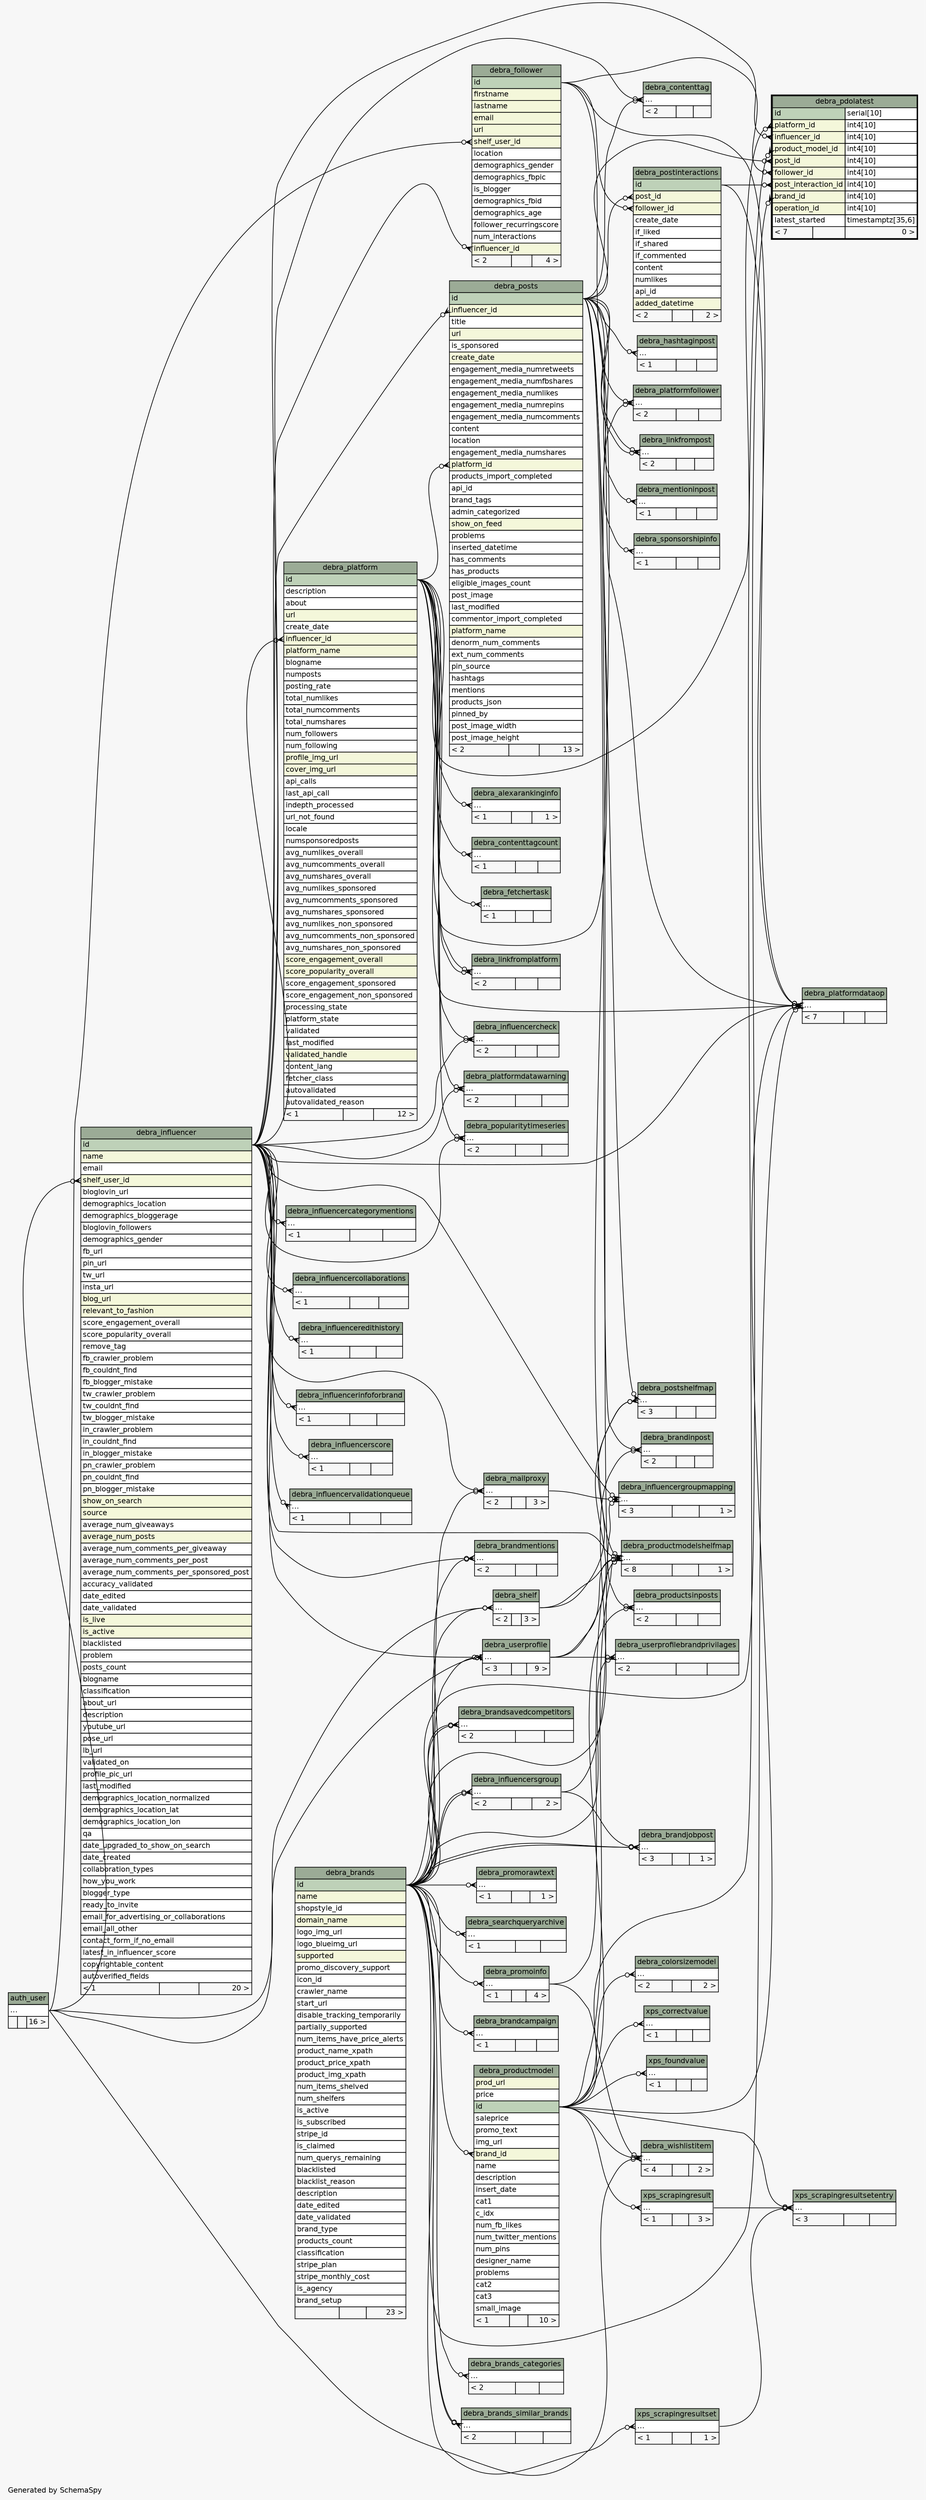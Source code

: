 // dot 2.36.0 on Linux 3.17.0-rc4-a1
// SchemaSpy rev 590
digraph "twoDegreesRelationshipsDiagram" {
  graph [
    rankdir="RL"
    bgcolor="#f7f7f7"
    label="\nGenerated by SchemaSpy"
    labeljust="l"
    nodesep="0.18"
    ranksep="0.46"
    fontname="Helvetica"
    fontsize="11"
  ];
  node [
    fontname="Helvetica"
    fontsize="11"
    shape="plaintext"
  ];
  edge [
    arrowsize="0.8"
  ];
  "debra_alexarankinginfo":"elipses":w -> "debra_platform":"id":e [arrowhead=none dir=back arrowtail=crowodot];
  "debra_brandcampaign":"elipses":w -> "debra_brands":"id":e [arrowhead=none dir=back arrowtail=crowodot];
  "debra_brandinpost":"elipses":w -> "debra_brands":"id":e [arrowhead=none dir=back arrowtail=crowodot];
  "debra_brandinpost":"elipses":w -> "debra_posts":"id":e [arrowhead=none dir=back arrowtail=crowodot];
  "debra_brandjobpost":"elipses":w -> "debra_influencersgroup":"elipses":e [arrowhead=none dir=back arrowtail=crowodot];
  "debra_brandjobpost":"elipses":w -> "debra_brands":"id":e [arrowhead=none dir=back arrowtail=crowodot];
  "debra_brandjobpost":"elipses":w -> "debra_brands":"id":e [arrowhead=none dir=back arrowtail=crowodot];
  "debra_brandmentions":"elipses":w -> "debra_brands":"id":e [arrowhead=none dir=back arrowtail=crowodot];
  "debra_brandmentions":"elipses":w -> "debra_influencer":"id":e [arrowhead=none dir=back arrowtail=crowodot];
  "debra_brands_categories":"elipses":w -> "debra_brands":"id":e [arrowhead=none dir=back arrowtail=crowodot];
  "debra_brands_similar_brands":"elipses":w -> "debra_brands":"id":e [arrowhead=none dir=back arrowtail=crowodot];
  "debra_brands_similar_brands":"elipses":w -> "debra_brands":"id":e [arrowhead=none dir=back arrowtail=crowodot];
  "debra_brandsavedcompetitors":"elipses":w -> "debra_brands":"id":e [arrowhead=none dir=back arrowtail=crowodot];
  "debra_brandsavedcompetitors":"elipses":w -> "debra_brands":"id":e [arrowhead=none dir=back arrowtail=crowodot];
  "debra_colorsizemodel":"elipses":w -> "debra_productmodel":"id":e [arrowhead=none dir=back arrowtail=crowodot];
  "debra_contenttag":"elipses":w -> "debra_influencer":"id":e [arrowhead=none dir=back arrowtail=crowodot];
  "debra_contenttag":"elipses":w -> "debra_posts":"id":e [arrowhead=none dir=back arrowtail=crowodot];
  "debra_contenttagcount":"elipses":w -> "debra_platform":"id":e [arrowhead=none dir=back arrowtail=crowodot];
  "debra_fetchertask":"elipses":w -> "debra_platform":"id":e [arrowhead=none dir=back arrowtail=crowodot];
  "debra_follower":"influencer_id":w -> "debra_influencer":"id":e [arrowhead=none dir=back arrowtail=crowodot];
  "debra_follower":"shelf_user_id":w -> "auth_user":"elipses":e [arrowhead=none dir=back arrowtail=crowodot];
  "debra_hashtaginpost":"elipses":w -> "debra_posts":"id":e [arrowhead=none dir=back arrowtail=crowodot];
  "debra_influencer":"shelf_user_id":w -> "auth_user":"elipses":e [arrowhead=none dir=back arrowtail=crowodot];
  "debra_influencercategorymentions":"elipses":w -> "debra_influencer":"id":e [arrowhead=none dir=back arrowtail=crowodot];
  "debra_influencercheck":"elipses":w -> "debra_influencer":"id":e [arrowhead=none dir=back arrowtail=crowodot];
  "debra_influencercheck":"elipses":w -> "debra_platform":"id":e [arrowhead=none dir=back arrowtail=crowodot];
  "debra_influencercollaborations":"elipses":w -> "debra_influencer":"id":e [arrowhead=none dir=back arrowtail=crowodot];
  "debra_influenceredithistory":"elipses":w -> "debra_influencer":"id":e [arrowhead=none dir=back arrowtail=crowodot];
  "debra_influencergroupmapping":"elipses":w -> "debra_influencersgroup":"elipses":e [arrowhead=none dir=back arrowtail=crowodot];
  "debra_influencergroupmapping":"elipses":w -> "debra_influencer":"id":e [arrowhead=none dir=back arrowtail=crowodot];
  "debra_influencergroupmapping":"elipses":w -> "debra_mailproxy":"elipses":e [arrowhead=none dir=back arrowtail=crowodot];
  "debra_influencerinfoforbrand":"elipses":w -> "debra_influencer":"id":e [arrowhead=none dir=back arrowtail=crowodot];
  "debra_influencerscore":"elipses":w -> "debra_influencer":"id":e [arrowhead=none dir=back arrowtail=crowodot];
  "debra_influencersgroup":"elipses":w -> "debra_brands":"id":e [arrowhead=none dir=back arrowtail=crowodot];
  "debra_influencersgroup":"elipses":w -> "debra_brands":"id":e [arrowhead=none dir=back arrowtail=crowodot];
  "debra_influencervalidationqueue":"elipses":w -> "debra_influencer":"id":e [arrowhead=none dir=back arrowtail=crowodot];
  "debra_linkfromplatform":"elipses":w -> "debra_platform":"id":e [arrowhead=none dir=back arrowtail=crowodot];
  "debra_linkfromplatform":"elipses":w -> "debra_platform":"id":e [arrowhead=none dir=back arrowtail=crowodot];
  "debra_linkfrompost":"elipses":w -> "debra_posts":"id":e [arrowhead=none dir=back arrowtail=crowodot];
  "debra_linkfrompost":"elipses":w -> "debra_posts":"id":e [arrowhead=none dir=back arrowtail=crowodot];
  "debra_mailproxy":"elipses":w -> "debra_brands":"id":e [arrowhead=none dir=back arrowtail=crowodot];
  "debra_mailproxy":"elipses":w -> "debra_influencer":"id":e [arrowhead=none dir=back arrowtail=crowodot];
  "debra_mentioninpost":"elipses":w -> "debra_posts":"id":e [arrowhead=none dir=back arrowtail=crowodot];
  "debra_pdolatest":"brand_id":w -> "debra_brands":"id":e [arrowhead=none dir=back arrowtail=crowodot];
  "debra_pdolatest":"follower_id":w -> "debra_follower":"id":e [arrowhead=none dir=back arrowtail=crowodot];
  "debra_pdolatest":"influencer_id":w -> "debra_influencer":"id":e [arrowhead=none dir=back arrowtail=crowodot];
  "debra_pdolatest":"platform_id":w -> "debra_platform":"id":e [arrowhead=none dir=back arrowtail=crowodot];
  "debra_pdolatest":"post_id":w -> "debra_posts":"id":e [arrowhead=none dir=back arrowtail=crowodot];
  "debra_pdolatest":"post_interaction_id":w -> "debra_postinteractions":"id":e [arrowhead=none dir=back arrowtail=crowodot];
  "debra_pdolatest":"product_model_id":w -> "debra_productmodel":"id":e [arrowhead=none dir=back arrowtail=crowodot];
  "debra_platform":"influencer_id":w -> "debra_influencer":"id":e [arrowhead=none dir=back arrowtail=crowodot];
  "debra_platformdataop":"elipses":w -> "debra_brands":"id":e [arrowhead=none dir=back arrowtail=crowodot];
  "debra_platformdataop":"elipses":w -> "debra_follower":"id":e [arrowhead=none dir=back arrowtail=crowodot];
  "debra_platformdataop":"elipses":w -> "debra_influencer":"id":e [arrowhead=none dir=back arrowtail=crowodot];
  "debra_platformdataop":"elipses":w -> "debra_platform":"id":e [arrowhead=none dir=back arrowtail=crowodot];
  "debra_platformdataop":"elipses":w -> "debra_posts":"id":e [arrowhead=none dir=back arrowtail=crowodot];
  "debra_platformdataop":"elipses":w -> "debra_postinteractions":"id":e [arrowhead=none dir=back arrowtail=crowodot];
  "debra_platformdataop":"elipses":w -> "debra_productmodel":"id":e [arrowhead=none dir=back arrowtail=crowodot];
  "debra_platformdatawarning":"elipses":w -> "debra_influencer":"id":e [arrowhead=none dir=back arrowtail=crowodot];
  "debra_platformdatawarning":"elipses":w -> "debra_platform":"id":e [arrowhead=none dir=back arrowtail=crowodot];
  "debra_platformfollower":"elipses":w -> "debra_follower":"id":e [arrowhead=none dir=back arrowtail=crowodot];
  "debra_platformfollower":"elipses":w -> "debra_platform":"id":e [arrowhead=none dir=back arrowtail=crowodot];
  "debra_popularitytimeseries":"elipses":w -> "debra_influencer":"id":e [arrowhead=none dir=back arrowtail=crowodot];
  "debra_popularitytimeseries":"elipses":w -> "debra_platform":"id":e [arrowhead=none dir=back arrowtail=crowodot];
  "debra_postinteractions":"follower_id":w -> "debra_follower":"id":e [arrowhead=none dir=back arrowtail=crowodot];
  "debra_postinteractions":"post_id":w -> "debra_posts":"id":e [arrowhead=none dir=back arrowtail=crowodot];
  "debra_posts":"influencer_id":w -> "debra_influencer":"id":e [arrowhead=none dir=back arrowtail=crowodot];
  "debra_posts":"platform_id":w -> "debra_platform":"id":e [arrowhead=none dir=back arrowtail=crowodot];
  "debra_postshelfmap":"elipses":w -> "debra_posts":"id":e [arrowhead=none dir=back arrowtail=crowodot];
  "debra_postshelfmap":"elipses":w -> "debra_shelf":"elipses":e [arrowhead=none dir=back arrowtail=crowodot];
  "debra_postshelfmap":"elipses":w -> "debra_userprofile":"elipses":e [arrowhead=none dir=back arrowtail=crowodot];
  "debra_productmodel":"brand_id":w -> "debra_brands":"id":e [arrowhead=none dir=back arrowtail=crowodot];
  "debra_productmodelshelfmap":"elipses":w -> "debra_influencer":"id":e [arrowhead=none dir=back arrowtail=crowodot];
  "debra_productmodelshelfmap":"elipses":w -> "debra_posts":"id":e [arrowhead=none dir=back arrowtail=crowodot];
  "debra_productmodelshelfmap":"elipses":w -> "debra_productmodel":"id":e [arrowhead=none dir=back arrowtail=crowodot];
  "debra_productmodelshelfmap":"elipses":w -> "debra_promoinfo":"elipses":e [arrowhead=none dir=back arrowtail=crowodot];
  "debra_productmodelshelfmap":"elipses":w -> "debra_shelf":"elipses":e [arrowhead=none dir=back arrowtail=crowodot];
  "debra_productmodelshelfmap":"elipses":w -> "debra_userprofile":"elipses":e [arrowhead=none dir=back arrowtail=crowodot];
  "debra_productsinposts":"elipses":w -> "debra_posts":"id":e [arrowhead=none dir=back arrowtail=crowodot];
  "debra_productsinposts":"elipses":w -> "debra_productmodel":"id":e [arrowhead=none dir=back arrowtail=crowodot];
  "debra_promoinfo":"elipses":w -> "debra_brands":"id":e [arrowhead=none dir=back arrowtail=crowodot];
  "debra_promorawtext":"elipses":w -> "debra_brands":"id":e [arrowhead=none dir=back arrowtail=crowodot];
  "debra_searchqueryarchive":"elipses":w -> "debra_brands":"id":e [arrowhead=none dir=back arrowtail=crowodot];
  "debra_shelf":"elipses":w -> "debra_brands":"id":e [arrowhead=none dir=back arrowtail=crowodot];
  "debra_shelf":"elipses":w -> "auth_user":"elipses":e [arrowhead=none dir=back arrowtail=crowodot];
  "debra_sponsorshipinfo":"elipses":w -> "debra_posts":"id":e [arrowhead=none dir=back arrowtail=crowodot];
  "debra_userprofile":"elipses":w -> "debra_brands":"id":e [arrowhead=none dir=back arrowtail=teeodot];
  "debra_userprofile":"elipses":w -> "debra_influencer":"id":e [arrowhead=none dir=back arrowtail=crowodot];
  "debra_userprofile":"elipses":w -> "auth_user":"elipses":e [arrowhead=none dir=back arrowtail=teeodot];
  "debra_userprofilebrandprivilages":"elipses":w -> "debra_brands":"id":e [arrowhead=none dir=back arrowtail=crowodot];
  "debra_userprofilebrandprivilages":"elipses":w -> "debra_userprofile":"elipses":e [arrowhead=none dir=back arrowtail=crowodot];
  "debra_wishlistitem":"elipses":w -> "debra_productmodel":"id":e [arrowhead=none dir=back arrowtail=crowodot];
  "debra_wishlistitem":"elipses":w -> "debra_promoinfo":"elipses":e [arrowhead=none dir=back arrowtail=crowodot];
  "debra_wishlistitem":"elipses":w -> "auth_user":"elipses":e [arrowhead=none dir=back arrowtail=crowodot];
  "xps_correctvalue":"elipses":w -> "debra_productmodel":"id":e [arrowhead=none dir=back arrowtail=crowodot];
  "xps_foundvalue":"elipses":w -> "debra_productmodel":"id":e [arrowhead=none dir=back arrowtail=crowodot];
  "xps_scrapingresult":"elipses":w -> "debra_productmodel":"id":e [arrowhead=none dir=back arrowtail=crowodot];
  "xps_scrapingresultset":"elipses":w -> "debra_brands":"id":e [arrowhead=none dir=back arrowtail=crowodot];
  "xps_scrapingresultsetentry":"elipses":w -> "debra_productmodel":"id":e [arrowhead=none dir=back arrowtail=crowodot];
  "xps_scrapingresultsetentry":"elipses":w -> "xps_scrapingresult":"elipses":e [arrowhead=none dir=back arrowtail=crowodot];
  "xps_scrapingresultsetentry":"elipses":w -> "xps_scrapingresultset":"elipses":e [arrowhead=none dir=back arrowtail=crowodot];
  "auth_user" [
    label=<
    <TABLE BORDER="0" CELLBORDER="1" CELLSPACING="0" BGCOLOR="#ffffff">
      <TR><TD COLSPAN="3" BGCOLOR="#9bab96" ALIGN="CENTER">auth_user</TD></TR>
      <TR><TD PORT="elipses" COLSPAN="3" ALIGN="LEFT">...</TD></TR>
      <TR><TD ALIGN="LEFT" BGCOLOR="#f7f7f7">  </TD><TD ALIGN="RIGHT" BGCOLOR="#f7f7f7">  </TD><TD ALIGN="RIGHT" BGCOLOR="#f7f7f7">16 &gt;</TD></TR>
    </TABLE>>
    URL="auth_user.html"
    tooltip="auth_user"
  ];
  "debra_alexarankinginfo" [
    label=<
    <TABLE BORDER="0" CELLBORDER="1" CELLSPACING="0" BGCOLOR="#ffffff">
      <TR><TD COLSPAN="3" BGCOLOR="#9bab96" ALIGN="CENTER">debra_alexarankinginfo</TD></TR>
      <TR><TD PORT="elipses" COLSPAN="3" ALIGN="LEFT">...</TD></TR>
      <TR><TD ALIGN="LEFT" BGCOLOR="#f7f7f7">&lt; 1</TD><TD ALIGN="RIGHT" BGCOLOR="#f7f7f7">  </TD><TD ALIGN="RIGHT" BGCOLOR="#f7f7f7">1 &gt;</TD></TR>
    </TABLE>>
    URL="debra_alexarankinginfo.html"
    tooltip="debra_alexarankinginfo"
  ];
  "debra_brandcampaign" [
    label=<
    <TABLE BORDER="0" CELLBORDER="1" CELLSPACING="0" BGCOLOR="#ffffff">
      <TR><TD COLSPAN="3" BGCOLOR="#9bab96" ALIGN="CENTER">debra_brandcampaign</TD></TR>
      <TR><TD PORT="elipses" COLSPAN="3" ALIGN="LEFT">...</TD></TR>
      <TR><TD ALIGN="LEFT" BGCOLOR="#f7f7f7">&lt; 1</TD><TD ALIGN="RIGHT" BGCOLOR="#f7f7f7">  </TD><TD ALIGN="RIGHT" BGCOLOR="#f7f7f7">  </TD></TR>
    </TABLE>>
    URL="debra_brandcampaign.html"
    tooltip="debra_brandcampaign"
  ];
  "debra_brandinpost" [
    label=<
    <TABLE BORDER="0" CELLBORDER="1" CELLSPACING="0" BGCOLOR="#ffffff">
      <TR><TD COLSPAN="3" BGCOLOR="#9bab96" ALIGN="CENTER">debra_brandinpost</TD></TR>
      <TR><TD PORT="elipses" COLSPAN="3" ALIGN="LEFT">...</TD></TR>
      <TR><TD ALIGN="LEFT" BGCOLOR="#f7f7f7">&lt; 2</TD><TD ALIGN="RIGHT" BGCOLOR="#f7f7f7">  </TD><TD ALIGN="RIGHT" BGCOLOR="#f7f7f7">  </TD></TR>
    </TABLE>>
    URL="debra_brandinpost.html"
    tooltip="debra_brandinpost"
  ];
  "debra_brandjobpost" [
    label=<
    <TABLE BORDER="0" CELLBORDER="1" CELLSPACING="0" BGCOLOR="#ffffff">
      <TR><TD COLSPAN="3" BGCOLOR="#9bab96" ALIGN="CENTER">debra_brandjobpost</TD></TR>
      <TR><TD PORT="elipses" COLSPAN="3" ALIGN="LEFT">...</TD></TR>
      <TR><TD ALIGN="LEFT" BGCOLOR="#f7f7f7">&lt; 3</TD><TD ALIGN="RIGHT" BGCOLOR="#f7f7f7">  </TD><TD ALIGN="RIGHT" BGCOLOR="#f7f7f7">1 &gt;</TD></TR>
    </TABLE>>
    URL="debra_brandjobpost.html"
    tooltip="debra_brandjobpost"
  ];
  "debra_brandmentions" [
    label=<
    <TABLE BORDER="0" CELLBORDER="1" CELLSPACING="0" BGCOLOR="#ffffff">
      <TR><TD COLSPAN="3" BGCOLOR="#9bab96" ALIGN="CENTER">debra_brandmentions</TD></TR>
      <TR><TD PORT="elipses" COLSPAN="3" ALIGN="LEFT">...</TD></TR>
      <TR><TD ALIGN="LEFT" BGCOLOR="#f7f7f7">&lt; 2</TD><TD ALIGN="RIGHT" BGCOLOR="#f7f7f7">  </TD><TD ALIGN="RIGHT" BGCOLOR="#f7f7f7">  </TD></TR>
    </TABLE>>
    URL="debra_brandmentions.html"
    tooltip="debra_brandmentions"
  ];
  "debra_brands" [
    label=<
    <TABLE BORDER="0" CELLBORDER="1" CELLSPACING="0" BGCOLOR="#ffffff">
      <TR><TD COLSPAN="3" BGCOLOR="#9bab96" ALIGN="CENTER">debra_brands</TD></TR>
      <TR><TD PORT="id" COLSPAN="3" BGCOLOR="#bed1b8" ALIGN="LEFT">id</TD></TR>
      <TR><TD PORT="name" COLSPAN="3" BGCOLOR="#f4f7da" ALIGN="LEFT">name</TD></TR>
      <TR><TD PORT="shopstyle_id" COLSPAN="3" ALIGN="LEFT">shopstyle_id</TD></TR>
      <TR><TD PORT="domain_name" COLSPAN="3" BGCOLOR="#f4f7da" ALIGN="LEFT">domain_name</TD></TR>
      <TR><TD PORT="logo_img_url" COLSPAN="3" ALIGN="LEFT">logo_img_url</TD></TR>
      <TR><TD PORT="logo_blueimg_url" COLSPAN="3" ALIGN="LEFT">logo_blueimg_url</TD></TR>
      <TR><TD PORT="supported" COLSPAN="3" BGCOLOR="#f4f7da" ALIGN="LEFT">supported</TD></TR>
      <TR><TD PORT="promo_discovery_support" COLSPAN="3" ALIGN="LEFT">promo_discovery_support</TD></TR>
      <TR><TD PORT="icon_id" COLSPAN="3" ALIGN="LEFT">icon_id</TD></TR>
      <TR><TD PORT="crawler_name" COLSPAN="3" ALIGN="LEFT">crawler_name</TD></TR>
      <TR><TD PORT="start_url" COLSPAN="3" ALIGN="LEFT">start_url</TD></TR>
      <TR><TD PORT="disable_tracking_temporarily" COLSPAN="3" ALIGN="LEFT">disable_tracking_temporarily</TD></TR>
      <TR><TD PORT="partially_supported" COLSPAN="3" ALIGN="LEFT">partially_supported</TD></TR>
      <TR><TD PORT="num_items_have_price_alerts" COLSPAN="3" ALIGN="LEFT">num_items_have_price_alerts</TD></TR>
      <TR><TD PORT="product_name_xpath" COLSPAN="3" ALIGN="LEFT">product_name_xpath</TD></TR>
      <TR><TD PORT="product_price_xpath" COLSPAN="3" ALIGN="LEFT">product_price_xpath</TD></TR>
      <TR><TD PORT="product_img_xpath" COLSPAN="3" ALIGN="LEFT">product_img_xpath</TD></TR>
      <TR><TD PORT="num_items_shelved" COLSPAN="3" ALIGN="LEFT">num_items_shelved</TD></TR>
      <TR><TD PORT="num_shelfers" COLSPAN="3" ALIGN="LEFT">num_shelfers</TD></TR>
      <TR><TD PORT="is_active" COLSPAN="3" ALIGN="LEFT">is_active</TD></TR>
      <TR><TD PORT="is_subscribed" COLSPAN="3" ALIGN="LEFT">is_subscribed</TD></TR>
      <TR><TD PORT="stripe_id" COLSPAN="3" ALIGN="LEFT">stripe_id</TD></TR>
      <TR><TD PORT="is_claimed" COLSPAN="3" ALIGN="LEFT">is_claimed</TD></TR>
      <TR><TD PORT="num_querys_remaining" COLSPAN="3" ALIGN="LEFT">num_querys_remaining</TD></TR>
      <TR><TD PORT="blacklisted" COLSPAN="3" ALIGN="LEFT">blacklisted</TD></TR>
      <TR><TD PORT="blacklist_reason" COLSPAN="3" ALIGN="LEFT">blacklist_reason</TD></TR>
      <TR><TD PORT="description" COLSPAN="3" ALIGN="LEFT">description</TD></TR>
      <TR><TD PORT="date_edited" COLSPAN="3" ALIGN="LEFT">date_edited</TD></TR>
      <TR><TD PORT="date_validated" COLSPAN="3" ALIGN="LEFT">date_validated</TD></TR>
      <TR><TD PORT="brand_type" COLSPAN="3" ALIGN="LEFT">brand_type</TD></TR>
      <TR><TD PORT="products_count" COLSPAN="3" ALIGN="LEFT">products_count</TD></TR>
      <TR><TD PORT="classification" COLSPAN="3" ALIGN="LEFT">classification</TD></TR>
      <TR><TD PORT="stripe_plan" COLSPAN="3" ALIGN="LEFT">stripe_plan</TD></TR>
      <TR><TD PORT="stripe_monthly_cost" COLSPAN="3" ALIGN="LEFT">stripe_monthly_cost</TD></TR>
      <TR><TD PORT="is_agency" COLSPAN="3" ALIGN="LEFT">is_agency</TD></TR>
      <TR><TD PORT="brand_setup" COLSPAN="3" ALIGN="LEFT">brand_setup</TD></TR>
      <TR><TD ALIGN="LEFT" BGCOLOR="#f7f7f7">  </TD><TD ALIGN="RIGHT" BGCOLOR="#f7f7f7">  </TD><TD ALIGN="RIGHT" BGCOLOR="#f7f7f7">23 &gt;</TD></TR>
    </TABLE>>
    URL="debra_brands.html"
    tooltip="debra_brands"
  ];
  "debra_brands_categories" [
    label=<
    <TABLE BORDER="0" CELLBORDER="1" CELLSPACING="0" BGCOLOR="#ffffff">
      <TR><TD COLSPAN="3" BGCOLOR="#9bab96" ALIGN="CENTER">debra_brands_categories</TD></TR>
      <TR><TD PORT="elipses" COLSPAN="3" ALIGN="LEFT">...</TD></TR>
      <TR><TD ALIGN="LEFT" BGCOLOR="#f7f7f7">&lt; 2</TD><TD ALIGN="RIGHT" BGCOLOR="#f7f7f7">  </TD><TD ALIGN="RIGHT" BGCOLOR="#f7f7f7">  </TD></TR>
    </TABLE>>
    URL="debra_brands_categories.html"
    tooltip="debra_brands_categories"
  ];
  "debra_brands_similar_brands" [
    label=<
    <TABLE BORDER="0" CELLBORDER="1" CELLSPACING="0" BGCOLOR="#ffffff">
      <TR><TD COLSPAN="3" BGCOLOR="#9bab96" ALIGN="CENTER">debra_brands_similar_brands</TD></TR>
      <TR><TD PORT="elipses" COLSPAN="3" ALIGN="LEFT">...</TD></TR>
      <TR><TD ALIGN="LEFT" BGCOLOR="#f7f7f7">&lt; 2</TD><TD ALIGN="RIGHT" BGCOLOR="#f7f7f7">  </TD><TD ALIGN="RIGHT" BGCOLOR="#f7f7f7">  </TD></TR>
    </TABLE>>
    URL="debra_brands_similar_brands.html"
    tooltip="debra_brands_similar_brands"
  ];
  "debra_brandsavedcompetitors" [
    label=<
    <TABLE BORDER="0" CELLBORDER="1" CELLSPACING="0" BGCOLOR="#ffffff">
      <TR><TD COLSPAN="3" BGCOLOR="#9bab96" ALIGN="CENTER">debra_brandsavedcompetitors</TD></TR>
      <TR><TD PORT="elipses" COLSPAN="3" ALIGN="LEFT">...</TD></TR>
      <TR><TD ALIGN="LEFT" BGCOLOR="#f7f7f7">&lt; 2</TD><TD ALIGN="RIGHT" BGCOLOR="#f7f7f7">  </TD><TD ALIGN="RIGHT" BGCOLOR="#f7f7f7">  </TD></TR>
    </TABLE>>
    URL="debra_brandsavedcompetitors.html"
    tooltip="debra_brandsavedcompetitors"
  ];
  "debra_colorsizemodel" [
    label=<
    <TABLE BORDER="0" CELLBORDER="1" CELLSPACING="0" BGCOLOR="#ffffff">
      <TR><TD COLSPAN="3" BGCOLOR="#9bab96" ALIGN="CENTER">debra_colorsizemodel</TD></TR>
      <TR><TD PORT="elipses" COLSPAN="3" ALIGN="LEFT">...</TD></TR>
      <TR><TD ALIGN="LEFT" BGCOLOR="#f7f7f7">&lt; 2</TD><TD ALIGN="RIGHT" BGCOLOR="#f7f7f7">  </TD><TD ALIGN="RIGHT" BGCOLOR="#f7f7f7">2 &gt;</TD></TR>
    </TABLE>>
    URL="debra_colorsizemodel.html"
    tooltip="debra_colorsizemodel"
  ];
  "debra_contenttag" [
    label=<
    <TABLE BORDER="0" CELLBORDER="1" CELLSPACING="0" BGCOLOR="#ffffff">
      <TR><TD COLSPAN="3" BGCOLOR="#9bab96" ALIGN="CENTER">debra_contenttag</TD></TR>
      <TR><TD PORT="elipses" COLSPAN="3" ALIGN="LEFT">...</TD></TR>
      <TR><TD ALIGN="LEFT" BGCOLOR="#f7f7f7">&lt; 2</TD><TD ALIGN="RIGHT" BGCOLOR="#f7f7f7">  </TD><TD ALIGN="RIGHT" BGCOLOR="#f7f7f7">  </TD></TR>
    </TABLE>>
    URL="debra_contenttag.html"
    tooltip="debra_contenttag"
  ];
  "debra_contenttagcount" [
    label=<
    <TABLE BORDER="0" CELLBORDER="1" CELLSPACING="0" BGCOLOR="#ffffff">
      <TR><TD COLSPAN="3" BGCOLOR="#9bab96" ALIGN="CENTER">debra_contenttagcount</TD></TR>
      <TR><TD PORT="elipses" COLSPAN="3" ALIGN="LEFT">...</TD></TR>
      <TR><TD ALIGN="LEFT" BGCOLOR="#f7f7f7">&lt; 1</TD><TD ALIGN="RIGHT" BGCOLOR="#f7f7f7">  </TD><TD ALIGN="RIGHT" BGCOLOR="#f7f7f7">  </TD></TR>
    </TABLE>>
    URL="debra_contenttagcount.html"
    tooltip="debra_contenttagcount"
  ];
  "debra_fetchertask" [
    label=<
    <TABLE BORDER="0" CELLBORDER="1" CELLSPACING="0" BGCOLOR="#ffffff">
      <TR><TD COLSPAN="3" BGCOLOR="#9bab96" ALIGN="CENTER">debra_fetchertask</TD></TR>
      <TR><TD PORT="elipses" COLSPAN="3" ALIGN="LEFT">...</TD></TR>
      <TR><TD ALIGN="LEFT" BGCOLOR="#f7f7f7">&lt; 1</TD><TD ALIGN="RIGHT" BGCOLOR="#f7f7f7">  </TD><TD ALIGN="RIGHT" BGCOLOR="#f7f7f7">  </TD></TR>
    </TABLE>>
    URL="debra_fetchertask.html"
    tooltip="debra_fetchertask"
  ];
  "debra_follower" [
    label=<
    <TABLE BORDER="0" CELLBORDER="1" CELLSPACING="0" BGCOLOR="#ffffff">
      <TR><TD COLSPAN="3" BGCOLOR="#9bab96" ALIGN="CENTER">debra_follower</TD></TR>
      <TR><TD PORT="id" COLSPAN="3" BGCOLOR="#bed1b8" ALIGN="LEFT">id</TD></TR>
      <TR><TD PORT="firstname" COLSPAN="3" BGCOLOR="#f4f7da" ALIGN="LEFT">firstname</TD></TR>
      <TR><TD PORT="lastname" COLSPAN="3" BGCOLOR="#f4f7da" ALIGN="LEFT">lastname</TD></TR>
      <TR><TD PORT="email" COLSPAN="3" BGCOLOR="#f4f7da" ALIGN="LEFT">email</TD></TR>
      <TR><TD PORT="url" COLSPAN="3" BGCOLOR="#f4f7da" ALIGN="LEFT">url</TD></TR>
      <TR><TD PORT="shelf_user_id" COLSPAN="3" BGCOLOR="#f4f7da" ALIGN="LEFT">shelf_user_id</TD></TR>
      <TR><TD PORT="location" COLSPAN="3" ALIGN="LEFT">location</TD></TR>
      <TR><TD PORT="demographics_gender" COLSPAN="3" ALIGN="LEFT">demographics_gender</TD></TR>
      <TR><TD PORT="demographics_fbpic" COLSPAN="3" ALIGN="LEFT">demographics_fbpic</TD></TR>
      <TR><TD PORT="is_blogger" COLSPAN="3" ALIGN="LEFT">is_blogger</TD></TR>
      <TR><TD PORT="demographics_fbid" COLSPAN="3" ALIGN="LEFT">demographics_fbid</TD></TR>
      <TR><TD PORT="demographics_age" COLSPAN="3" ALIGN="LEFT">demographics_age</TD></TR>
      <TR><TD PORT="follower_recurringscore" COLSPAN="3" ALIGN="LEFT">follower_recurringscore</TD></TR>
      <TR><TD PORT="num_interactions" COLSPAN="3" ALIGN="LEFT">num_interactions</TD></TR>
      <TR><TD PORT="influencer_id" COLSPAN="3" BGCOLOR="#f4f7da" ALIGN="LEFT">influencer_id</TD></TR>
      <TR><TD ALIGN="LEFT" BGCOLOR="#f7f7f7">&lt; 2</TD><TD ALIGN="RIGHT" BGCOLOR="#f7f7f7">  </TD><TD ALIGN="RIGHT" BGCOLOR="#f7f7f7">4 &gt;</TD></TR>
    </TABLE>>
    URL="debra_follower.html"
    tooltip="debra_follower"
  ];
  "debra_hashtaginpost" [
    label=<
    <TABLE BORDER="0" CELLBORDER="1" CELLSPACING="0" BGCOLOR="#ffffff">
      <TR><TD COLSPAN="3" BGCOLOR="#9bab96" ALIGN="CENTER">debra_hashtaginpost</TD></TR>
      <TR><TD PORT="elipses" COLSPAN="3" ALIGN="LEFT">...</TD></TR>
      <TR><TD ALIGN="LEFT" BGCOLOR="#f7f7f7">&lt; 1</TD><TD ALIGN="RIGHT" BGCOLOR="#f7f7f7">  </TD><TD ALIGN="RIGHT" BGCOLOR="#f7f7f7">  </TD></TR>
    </TABLE>>
    URL="debra_hashtaginpost.html"
    tooltip="debra_hashtaginpost"
  ];
  "debra_influencer" [
    label=<
    <TABLE BORDER="0" CELLBORDER="1" CELLSPACING="0" BGCOLOR="#ffffff">
      <TR><TD COLSPAN="3" BGCOLOR="#9bab96" ALIGN="CENTER">debra_influencer</TD></TR>
      <TR><TD PORT="id" COLSPAN="3" BGCOLOR="#bed1b8" ALIGN="LEFT">id</TD></TR>
      <TR><TD PORT="name" COLSPAN="3" BGCOLOR="#f4f7da" ALIGN="LEFT">name</TD></TR>
      <TR><TD PORT="email" COLSPAN="3" ALIGN="LEFT">email</TD></TR>
      <TR><TD PORT="shelf_user_id" COLSPAN="3" BGCOLOR="#f4f7da" ALIGN="LEFT">shelf_user_id</TD></TR>
      <TR><TD PORT="bloglovin_url" COLSPAN="3" ALIGN="LEFT">bloglovin_url</TD></TR>
      <TR><TD PORT="demographics_location" COLSPAN="3" ALIGN="LEFT">demographics_location</TD></TR>
      <TR><TD PORT="demographics_bloggerage" COLSPAN="3" ALIGN="LEFT">demographics_bloggerage</TD></TR>
      <TR><TD PORT="bloglovin_followers" COLSPAN="3" ALIGN="LEFT">bloglovin_followers</TD></TR>
      <TR><TD PORT="demographics_gender" COLSPAN="3" ALIGN="LEFT">demographics_gender</TD></TR>
      <TR><TD PORT="fb_url" COLSPAN="3" ALIGN="LEFT">fb_url</TD></TR>
      <TR><TD PORT="pin_url" COLSPAN="3" ALIGN="LEFT">pin_url</TD></TR>
      <TR><TD PORT="tw_url" COLSPAN="3" ALIGN="LEFT">tw_url</TD></TR>
      <TR><TD PORT="insta_url" COLSPAN="3" ALIGN="LEFT">insta_url</TD></TR>
      <TR><TD PORT="blog_url" COLSPAN="3" BGCOLOR="#f4f7da" ALIGN="LEFT">blog_url</TD></TR>
      <TR><TD PORT="relevant_to_fashion" COLSPAN="3" BGCOLOR="#f4f7da" ALIGN="LEFT">relevant_to_fashion</TD></TR>
      <TR><TD PORT="score_engagement_overall" COLSPAN="3" ALIGN="LEFT">score_engagement_overall</TD></TR>
      <TR><TD PORT="score_popularity_overall" COLSPAN="3" ALIGN="LEFT">score_popularity_overall</TD></TR>
      <TR><TD PORT="remove_tag" COLSPAN="3" ALIGN="LEFT">remove_tag</TD></TR>
      <TR><TD PORT="fb_crawler_problem" COLSPAN="3" ALIGN="LEFT">fb_crawler_problem</TD></TR>
      <TR><TD PORT="fb_couldnt_find" COLSPAN="3" ALIGN="LEFT">fb_couldnt_find</TD></TR>
      <TR><TD PORT="fb_blogger_mistake" COLSPAN="3" ALIGN="LEFT">fb_blogger_mistake</TD></TR>
      <TR><TD PORT="tw_crawler_problem" COLSPAN="3" ALIGN="LEFT">tw_crawler_problem</TD></TR>
      <TR><TD PORT="tw_couldnt_find" COLSPAN="3" ALIGN="LEFT">tw_couldnt_find</TD></TR>
      <TR><TD PORT="tw_blogger_mistake" COLSPAN="3" ALIGN="LEFT">tw_blogger_mistake</TD></TR>
      <TR><TD PORT="in_crawler_problem" COLSPAN="3" ALIGN="LEFT">in_crawler_problem</TD></TR>
      <TR><TD PORT="in_couldnt_find" COLSPAN="3" ALIGN="LEFT">in_couldnt_find</TD></TR>
      <TR><TD PORT="in_blogger_mistake" COLSPAN="3" ALIGN="LEFT">in_blogger_mistake</TD></TR>
      <TR><TD PORT="pn_crawler_problem" COLSPAN="3" ALIGN="LEFT">pn_crawler_problem</TD></TR>
      <TR><TD PORT="pn_couldnt_find" COLSPAN="3" ALIGN="LEFT">pn_couldnt_find</TD></TR>
      <TR><TD PORT="pn_blogger_mistake" COLSPAN="3" ALIGN="LEFT">pn_blogger_mistake</TD></TR>
      <TR><TD PORT="show_on_search" COLSPAN="3" BGCOLOR="#f4f7da" ALIGN="LEFT">show_on_search</TD></TR>
      <TR><TD PORT="source" COLSPAN="3" BGCOLOR="#f4f7da" ALIGN="LEFT">source</TD></TR>
      <TR><TD PORT="average_num_giveaways" COLSPAN="3" ALIGN="LEFT">average_num_giveaways</TD></TR>
      <TR><TD PORT="average_num_posts" COLSPAN="3" BGCOLOR="#f4f7da" ALIGN="LEFT">average_num_posts</TD></TR>
      <TR><TD PORT="average_num_comments_per_giveaway" COLSPAN="3" ALIGN="LEFT">average_num_comments_per_giveaway</TD></TR>
      <TR><TD PORT="average_num_comments_per_post" COLSPAN="3" ALIGN="LEFT">average_num_comments_per_post</TD></TR>
      <TR><TD PORT="average_num_comments_per_sponsored_post" COLSPAN="3" ALIGN="LEFT">average_num_comments_per_sponsored_post</TD></TR>
      <TR><TD PORT="accuracy_validated" COLSPAN="3" ALIGN="LEFT">accuracy_validated</TD></TR>
      <TR><TD PORT="date_edited" COLSPAN="3" ALIGN="LEFT">date_edited</TD></TR>
      <TR><TD PORT="date_validated" COLSPAN="3" ALIGN="LEFT">date_validated</TD></TR>
      <TR><TD PORT="is_live" COLSPAN="3" BGCOLOR="#f4f7da" ALIGN="LEFT">is_live</TD></TR>
      <TR><TD PORT="is_active" COLSPAN="3" BGCOLOR="#f4f7da" ALIGN="LEFT">is_active</TD></TR>
      <TR><TD PORT="blacklisted" COLSPAN="3" ALIGN="LEFT">blacklisted</TD></TR>
      <TR><TD PORT="problem" COLSPAN="3" ALIGN="LEFT">problem</TD></TR>
      <TR><TD PORT="posts_count" COLSPAN="3" ALIGN="LEFT">posts_count</TD></TR>
      <TR><TD PORT="blogname" COLSPAN="3" ALIGN="LEFT">blogname</TD></TR>
      <TR><TD PORT="classification" COLSPAN="3" ALIGN="LEFT">classification</TD></TR>
      <TR><TD PORT="about_url" COLSPAN="3" ALIGN="LEFT">about_url</TD></TR>
      <TR><TD PORT="description" COLSPAN="3" ALIGN="LEFT">description</TD></TR>
      <TR><TD PORT="youtube_url" COLSPAN="3" ALIGN="LEFT">youtube_url</TD></TR>
      <TR><TD PORT="pose_url" COLSPAN="3" ALIGN="LEFT">pose_url</TD></TR>
      <TR><TD PORT="lb_url" COLSPAN="3" ALIGN="LEFT">lb_url</TD></TR>
      <TR><TD PORT="validated_on" COLSPAN="3" ALIGN="LEFT">validated_on</TD></TR>
      <TR><TD PORT="profile_pic_url" COLSPAN="3" ALIGN="LEFT">profile_pic_url</TD></TR>
      <TR><TD PORT="last_modified" COLSPAN="3" ALIGN="LEFT">last_modified</TD></TR>
      <TR><TD PORT="demographics_location_normalized" COLSPAN="3" ALIGN="LEFT">demographics_location_normalized</TD></TR>
      <TR><TD PORT="demographics_location_lat" COLSPAN="3" ALIGN="LEFT">demographics_location_lat</TD></TR>
      <TR><TD PORT="demographics_location_lon" COLSPAN="3" ALIGN="LEFT">demographics_location_lon</TD></TR>
      <TR><TD PORT="qa" COLSPAN="3" ALIGN="LEFT">qa</TD></TR>
      <TR><TD PORT="date_upgraded_to_show_on_search" COLSPAN="3" ALIGN="LEFT">date_upgraded_to_show_on_search</TD></TR>
      <TR><TD PORT="date_created" COLSPAN="3" ALIGN="LEFT">date_created</TD></TR>
      <TR><TD PORT="collaboration_types" COLSPAN="3" ALIGN="LEFT">collaboration_types</TD></TR>
      <TR><TD PORT="how_you_work" COLSPAN="3" ALIGN="LEFT">how_you_work</TD></TR>
      <TR><TD PORT="blogger_type" COLSPAN="3" ALIGN="LEFT">blogger_type</TD></TR>
      <TR><TD PORT="ready_to_invite" COLSPAN="3" ALIGN="LEFT">ready_to_invite</TD></TR>
      <TR><TD PORT="email_for_advertising_or_collaborations" COLSPAN="3" ALIGN="LEFT">email_for_advertising_or_collaborations</TD></TR>
      <TR><TD PORT="email_all_other" COLSPAN="3" ALIGN="LEFT">email_all_other</TD></TR>
      <TR><TD PORT="contact_form_if_no_email" COLSPAN="3" ALIGN="LEFT">contact_form_if_no_email</TD></TR>
      <TR><TD PORT="latest_in_influencer_score" COLSPAN="3" ALIGN="LEFT">latest_in_influencer_score</TD></TR>
      <TR><TD PORT="copyrightable_content" COLSPAN="3" ALIGN="LEFT">copyrightable_content</TD></TR>
      <TR><TD PORT="autoverified_fields" COLSPAN="3" ALIGN="LEFT">autoverified_fields</TD></TR>
      <TR><TD ALIGN="LEFT" BGCOLOR="#f7f7f7">&lt; 1</TD><TD ALIGN="RIGHT" BGCOLOR="#f7f7f7">  </TD><TD ALIGN="RIGHT" BGCOLOR="#f7f7f7">20 &gt;</TD></TR>
    </TABLE>>
    URL="debra_influencer.html"
    tooltip="debra_influencer"
  ];
  "debra_influencercategorymentions" [
    label=<
    <TABLE BORDER="0" CELLBORDER="1" CELLSPACING="0" BGCOLOR="#ffffff">
      <TR><TD COLSPAN="3" BGCOLOR="#9bab96" ALIGN="CENTER">debra_influencercategorymentions</TD></TR>
      <TR><TD PORT="elipses" COLSPAN="3" ALIGN="LEFT">...</TD></TR>
      <TR><TD ALIGN="LEFT" BGCOLOR="#f7f7f7">&lt; 1</TD><TD ALIGN="RIGHT" BGCOLOR="#f7f7f7">  </TD><TD ALIGN="RIGHT" BGCOLOR="#f7f7f7">  </TD></TR>
    </TABLE>>
    URL="debra_influencercategorymentions.html"
    tooltip="debra_influencercategorymentions"
  ];
  "debra_influencercheck" [
    label=<
    <TABLE BORDER="0" CELLBORDER="1" CELLSPACING="0" BGCOLOR="#ffffff">
      <TR><TD COLSPAN="3" BGCOLOR="#9bab96" ALIGN="CENTER">debra_influencercheck</TD></TR>
      <TR><TD PORT="elipses" COLSPAN="3" ALIGN="LEFT">...</TD></TR>
      <TR><TD ALIGN="LEFT" BGCOLOR="#f7f7f7">&lt; 2</TD><TD ALIGN="RIGHT" BGCOLOR="#f7f7f7">  </TD><TD ALIGN="RIGHT" BGCOLOR="#f7f7f7">  </TD></TR>
    </TABLE>>
    URL="debra_influencercheck.html"
    tooltip="debra_influencercheck"
  ];
  "debra_influencercollaborations" [
    label=<
    <TABLE BORDER="0" CELLBORDER="1" CELLSPACING="0" BGCOLOR="#ffffff">
      <TR><TD COLSPAN="3" BGCOLOR="#9bab96" ALIGN="CENTER">debra_influencercollaborations</TD></TR>
      <TR><TD PORT="elipses" COLSPAN="3" ALIGN="LEFT">...</TD></TR>
      <TR><TD ALIGN="LEFT" BGCOLOR="#f7f7f7">&lt; 1</TD><TD ALIGN="RIGHT" BGCOLOR="#f7f7f7">  </TD><TD ALIGN="RIGHT" BGCOLOR="#f7f7f7">  </TD></TR>
    </TABLE>>
    URL="debra_influencercollaborations.html"
    tooltip="debra_influencercollaborations"
  ];
  "debra_influenceredithistory" [
    label=<
    <TABLE BORDER="0" CELLBORDER="1" CELLSPACING="0" BGCOLOR="#ffffff">
      <TR><TD COLSPAN="3" BGCOLOR="#9bab96" ALIGN="CENTER">debra_influenceredithistory</TD></TR>
      <TR><TD PORT="elipses" COLSPAN="3" ALIGN="LEFT">...</TD></TR>
      <TR><TD ALIGN="LEFT" BGCOLOR="#f7f7f7">&lt; 1</TD><TD ALIGN="RIGHT" BGCOLOR="#f7f7f7">  </TD><TD ALIGN="RIGHT" BGCOLOR="#f7f7f7">  </TD></TR>
    </TABLE>>
    URL="debra_influenceredithistory.html"
    tooltip="debra_influenceredithistory"
  ];
  "debra_influencergroupmapping" [
    label=<
    <TABLE BORDER="0" CELLBORDER="1" CELLSPACING="0" BGCOLOR="#ffffff">
      <TR><TD COLSPAN="3" BGCOLOR="#9bab96" ALIGN="CENTER">debra_influencergroupmapping</TD></TR>
      <TR><TD PORT="elipses" COLSPAN="3" ALIGN="LEFT">...</TD></TR>
      <TR><TD ALIGN="LEFT" BGCOLOR="#f7f7f7">&lt; 3</TD><TD ALIGN="RIGHT" BGCOLOR="#f7f7f7">  </TD><TD ALIGN="RIGHT" BGCOLOR="#f7f7f7">1 &gt;</TD></TR>
    </TABLE>>
    URL="debra_influencergroupmapping.html"
    tooltip="debra_influencergroupmapping"
  ];
  "debra_influencerinfoforbrand" [
    label=<
    <TABLE BORDER="0" CELLBORDER="1" CELLSPACING="0" BGCOLOR="#ffffff">
      <TR><TD COLSPAN="3" BGCOLOR="#9bab96" ALIGN="CENTER">debra_influencerinfoforbrand</TD></TR>
      <TR><TD PORT="elipses" COLSPAN="3" ALIGN="LEFT">...</TD></TR>
      <TR><TD ALIGN="LEFT" BGCOLOR="#f7f7f7">&lt; 1</TD><TD ALIGN="RIGHT" BGCOLOR="#f7f7f7">  </TD><TD ALIGN="RIGHT" BGCOLOR="#f7f7f7">  </TD></TR>
    </TABLE>>
    URL="debra_influencerinfoforbrand.html"
    tooltip="debra_influencerinfoforbrand"
  ];
  "debra_influencerscore" [
    label=<
    <TABLE BORDER="0" CELLBORDER="1" CELLSPACING="0" BGCOLOR="#ffffff">
      <TR><TD COLSPAN="3" BGCOLOR="#9bab96" ALIGN="CENTER">debra_influencerscore</TD></TR>
      <TR><TD PORT="elipses" COLSPAN="3" ALIGN="LEFT">...</TD></TR>
      <TR><TD ALIGN="LEFT" BGCOLOR="#f7f7f7">&lt; 1</TD><TD ALIGN="RIGHT" BGCOLOR="#f7f7f7">  </TD><TD ALIGN="RIGHT" BGCOLOR="#f7f7f7">  </TD></TR>
    </TABLE>>
    URL="debra_influencerscore.html"
    tooltip="debra_influencerscore"
  ];
  "debra_influencersgroup" [
    label=<
    <TABLE BORDER="0" CELLBORDER="1" CELLSPACING="0" BGCOLOR="#ffffff">
      <TR><TD COLSPAN="3" BGCOLOR="#9bab96" ALIGN="CENTER">debra_influencersgroup</TD></TR>
      <TR><TD PORT="elipses" COLSPAN="3" ALIGN="LEFT">...</TD></TR>
      <TR><TD ALIGN="LEFT" BGCOLOR="#f7f7f7">&lt; 2</TD><TD ALIGN="RIGHT" BGCOLOR="#f7f7f7">  </TD><TD ALIGN="RIGHT" BGCOLOR="#f7f7f7">2 &gt;</TD></TR>
    </TABLE>>
    URL="debra_influencersgroup.html"
    tooltip="debra_influencersgroup"
  ];
  "debra_influencervalidationqueue" [
    label=<
    <TABLE BORDER="0" CELLBORDER="1" CELLSPACING="0" BGCOLOR="#ffffff">
      <TR><TD COLSPAN="3" BGCOLOR="#9bab96" ALIGN="CENTER">debra_influencervalidationqueue</TD></TR>
      <TR><TD PORT="elipses" COLSPAN="3" ALIGN="LEFT">...</TD></TR>
      <TR><TD ALIGN="LEFT" BGCOLOR="#f7f7f7">&lt; 1</TD><TD ALIGN="RIGHT" BGCOLOR="#f7f7f7">  </TD><TD ALIGN="RIGHT" BGCOLOR="#f7f7f7">  </TD></TR>
    </TABLE>>
    URL="debra_influencervalidationqueue.html"
    tooltip="debra_influencervalidationqueue"
  ];
  "debra_linkfromplatform" [
    label=<
    <TABLE BORDER="0" CELLBORDER="1" CELLSPACING="0" BGCOLOR="#ffffff">
      <TR><TD COLSPAN="3" BGCOLOR="#9bab96" ALIGN="CENTER">debra_linkfromplatform</TD></TR>
      <TR><TD PORT="elipses" COLSPAN="3" ALIGN="LEFT">...</TD></TR>
      <TR><TD ALIGN="LEFT" BGCOLOR="#f7f7f7">&lt; 2</TD><TD ALIGN="RIGHT" BGCOLOR="#f7f7f7">  </TD><TD ALIGN="RIGHT" BGCOLOR="#f7f7f7">  </TD></TR>
    </TABLE>>
    URL="debra_linkfromplatform.html"
    tooltip="debra_linkfromplatform"
  ];
  "debra_linkfrompost" [
    label=<
    <TABLE BORDER="0" CELLBORDER="1" CELLSPACING="0" BGCOLOR="#ffffff">
      <TR><TD COLSPAN="3" BGCOLOR="#9bab96" ALIGN="CENTER">debra_linkfrompost</TD></TR>
      <TR><TD PORT="elipses" COLSPAN="3" ALIGN="LEFT">...</TD></TR>
      <TR><TD ALIGN="LEFT" BGCOLOR="#f7f7f7">&lt; 2</TD><TD ALIGN="RIGHT" BGCOLOR="#f7f7f7">  </TD><TD ALIGN="RIGHT" BGCOLOR="#f7f7f7">  </TD></TR>
    </TABLE>>
    URL="debra_linkfrompost.html"
    tooltip="debra_linkfrompost"
  ];
  "debra_mailproxy" [
    label=<
    <TABLE BORDER="0" CELLBORDER="1" CELLSPACING="0" BGCOLOR="#ffffff">
      <TR><TD COLSPAN="3" BGCOLOR="#9bab96" ALIGN="CENTER">debra_mailproxy</TD></TR>
      <TR><TD PORT="elipses" COLSPAN="3" ALIGN="LEFT">...</TD></TR>
      <TR><TD ALIGN="LEFT" BGCOLOR="#f7f7f7">&lt; 2</TD><TD ALIGN="RIGHT" BGCOLOR="#f7f7f7">  </TD><TD ALIGN="RIGHT" BGCOLOR="#f7f7f7">3 &gt;</TD></TR>
    </TABLE>>
    URL="debra_mailproxy.html"
    tooltip="debra_mailproxy"
  ];
  "debra_mentioninpost" [
    label=<
    <TABLE BORDER="0" CELLBORDER="1" CELLSPACING="0" BGCOLOR="#ffffff">
      <TR><TD COLSPAN="3" BGCOLOR="#9bab96" ALIGN="CENTER">debra_mentioninpost</TD></TR>
      <TR><TD PORT="elipses" COLSPAN="3" ALIGN="LEFT">...</TD></TR>
      <TR><TD ALIGN="LEFT" BGCOLOR="#f7f7f7">&lt; 1</TD><TD ALIGN="RIGHT" BGCOLOR="#f7f7f7">  </TD><TD ALIGN="RIGHT" BGCOLOR="#f7f7f7">  </TD></TR>
    </TABLE>>
    URL="debra_mentioninpost.html"
    tooltip="debra_mentioninpost"
  ];
  "debra_pdolatest" [
    label=<
    <TABLE BORDER="2" CELLBORDER="1" CELLSPACING="0" BGCOLOR="#ffffff">
      <TR><TD COLSPAN="3" BGCOLOR="#9bab96" ALIGN="CENTER">debra_pdolatest</TD></TR>
      <TR><TD PORT="id" COLSPAN="2" BGCOLOR="#bed1b8" ALIGN="LEFT">id</TD><TD PORT="id.type" ALIGN="LEFT">serial[10]</TD></TR>
      <TR><TD PORT="platform_id" COLSPAN="2" BGCOLOR="#f4f7da" ALIGN="LEFT">platform_id</TD><TD PORT="platform_id.type" ALIGN="LEFT">int4[10]</TD></TR>
      <TR><TD PORT="influencer_id" COLSPAN="2" BGCOLOR="#f4f7da" ALIGN="LEFT">influencer_id</TD><TD PORT="influencer_id.type" ALIGN="LEFT">int4[10]</TD></TR>
      <TR><TD PORT="product_model_id" COLSPAN="2" BGCOLOR="#f4f7da" ALIGN="LEFT">product_model_id</TD><TD PORT="product_model_id.type" ALIGN="LEFT">int4[10]</TD></TR>
      <TR><TD PORT="post_id" COLSPAN="2" BGCOLOR="#f4f7da" ALIGN="LEFT">post_id</TD><TD PORT="post_id.type" ALIGN="LEFT">int4[10]</TD></TR>
      <TR><TD PORT="follower_id" COLSPAN="2" BGCOLOR="#f4f7da" ALIGN="LEFT">follower_id</TD><TD PORT="follower_id.type" ALIGN="LEFT">int4[10]</TD></TR>
      <TR><TD PORT="post_interaction_id" COLSPAN="2" BGCOLOR="#f4f7da" ALIGN="LEFT">post_interaction_id</TD><TD PORT="post_interaction_id.type" ALIGN="LEFT">int4[10]</TD></TR>
      <TR><TD PORT="brand_id" COLSPAN="2" BGCOLOR="#f4f7da" ALIGN="LEFT">brand_id</TD><TD PORT="brand_id.type" ALIGN="LEFT">int4[10]</TD></TR>
      <TR><TD PORT="operation_id" COLSPAN="2" BGCOLOR="#f4f7da" ALIGN="LEFT">operation_id</TD><TD PORT="operation_id.type" ALIGN="LEFT">int4[10]</TD></TR>
      <TR><TD PORT="latest_started" COLSPAN="2" ALIGN="LEFT">latest_started</TD><TD PORT="latest_started.type" ALIGN="LEFT">timestamptz[35,6]</TD></TR>
      <TR><TD ALIGN="LEFT" BGCOLOR="#f7f7f7">&lt; 7</TD><TD ALIGN="RIGHT" BGCOLOR="#f7f7f7">  </TD><TD ALIGN="RIGHT" BGCOLOR="#f7f7f7">0 &gt;</TD></TR>
    </TABLE>>
    URL="debra_pdolatest.html"
    tooltip="debra_pdolatest"
  ];
  "debra_platform" [
    label=<
    <TABLE BORDER="0" CELLBORDER="1" CELLSPACING="0" BGCOLOR="#ffffff">
      <TR><TD COLSPAN="3" BGCOLOR="#9bab96" ALIGN="CENTER">debra_platform</TD></TR>
      <TR><TD PORT="id" COLSPAN="3" BGCOLOR="#bed1b8" ALIGN="LEFT">id</TD></TR>
      <TR><TD PORT="description" COLSPAN="3" ALIGN="LEFT">description</TD></TR>
      <TR><TD PORT="about" COLSPAN="3" ALIGN="LEFT">about</TD></TR>
      <TR><TD PORT="url" COLSPAN="3" BGCOLOR="#f4f7da" ALIGN="LEFT">url</TD></TR>
      <TR><TD PORT="create_date" COLSPAN="3" ALIGN="LEFT">create_date</TD></TR>
      <TR><TD PORT="influencer_id" COLSPAN="3" BGCOLOR="#f4f7da" ALIGN="LEFT">influencer_id</TD></TR>
      <TR><TD PORT="platform_name" COLSPAN="3" BGCOLOR="#f4f7da" ALIGN="LEFT">platform_name</TD></TR>
      <TR><TD PORT="blogname" COLSPAN="3" ALIGN="LEFT">blogname</TD></TR>
      <TR><TD PORT="numposts" COLSPAN="3" ALIGN="LEFT">numposts</TD></TR>
      <TR><TD PORT="posting_rate" COLSPAN="3" ALIGN="LEFT">posting_rate</TD></TR>
      <TR><TD PORT="total_numlikes" COLSPAN="3" ALIGN="LEFT">total_numlikes</TD></TR>
      <TR><TD PORT="total_numcomments" COLSPAN="3" ALIGN="LEFT">total_numcomments</TD></TR>
      <TR><TD PORT="total_numshares" COLSPAN="3" ALIGN="LEFT">total_numshares</TD></TR>
      <TR><TD PORT="num_followers" COLSPAN="3" ALIGN="LEFT">num_followers</TD></TR>
      <TR><TD PORT="num_following" COLSPAN="3" ALIGN="LEFT">num_following</TD></TR>
      <TR><TD PORT="profile_img_url" COLSPAN="3" BGCOLOR="#f4f7da" ALIGN="LEFT">profile_img_url</TD></TR>
      <TR><TD PORT="cover_img_url" COLSPAN="3" BGCOLOR="#f4f7da" ALIGN="LEFT">cover_img_url</TD></TR>
      <TR><TD PORT="api_calls" COLSPAN="3" ALIGN="LEFT">api_calls</TD></TR>
      <TR><TD PORT="last_api_call" COLSPAN="3" ALIGN="LEFT">last_api_call</TD></TR>
      <TR><TD PORT="indepth_processed" COLSPAN="3" ALIGN="LEFT">indepth_processed</TD></TR>
      <TR><TD PORT="url_not_found" COLSPAN="3" ALIGN="LEFT">url_not_found</TD></TR>
      <TR><TD PORT="locale" COLSPAN="3" ALIGN="LEFT">locale</TD></TR>
      <TR><TD PORT="numsponsoredposts" COLSPAN="3" ALIGN="LEFT">numsponsoredposts</TD></TR>
      <TR><TD PORT="avg_numlikes_overall" COLSPAN="3" ALIGN="LEFT">avg_numlikes_overall</TD></TR>
      <TR><TD PORT="avg_numcomments_overall" COLSPAN="3" ALIGN="LEFT">avg_numcomments_overall</TD></TR>
      <TR><TD PORT="avg_numshares_overall" COLSPAN="3" ALIGN="LEFT">avg_numshares_overall</TD></TR>
      <TR><TD PORT="avg_numlikes_sponsored" COLSPAN="3" ALIGN="LEFT">avg_numlikes_sponsored</TD></TR>
      <TR><TD PORT="avg_numcomments_sponsored" COLSPAN="3" ALIGN="LEFT">avg_numcomments_sponsored</TD></TR>
      <TR><TD PORT="avg_numshares_sponsored" COLSPAN="3" ALIGN="LEFT">avg_numshares_sponsored</TD></TR>
      <TR><TD PORT="avg_numlikes_non_sponsored" COLSPAN="3" ALIGN="LEFT">avg_numlikes_non_sponsored</TD></TR>
      <TR><TD PORT="avg_numcomments_non_sponsored" COLSPAN="3" ALIGN="LEFT">avg_numcomments_non_sponsored</TD></TR>
      <TR><TD PORT="avg_numshares_non_sponsored" COLSPAN="3" ALIGN="LEFT">avg_numshares_non_sponsored</TD></TR>
      <TR><TD PORT="score_engagement_overall" COLSPAN="3" BGCOLOR="#f4f7da" ALIGN="LEFT">score_engagement_overall</TD></TR>
      <TR><TD PORT="score_popularity_overall" COLSPAN="3" BGCOLOR="#f4f7da" ALIGN="LEFT">score_popularity_overall</TD></TR>
      <TR><TD PORT="score_engagement_sponsored" COLSPAN="3" ALIGN="LEFT">score_engagement_sponsored</TD></TR>
      <TR><TD PORT="score_engagement_non_sponsored" COLSPAN="3" ALIGN="LEFT">score_engagement_non_sponsored</TD></TR>
      <TR><TD PORT="processing_state" COLSPAN="3" ALIGN="LEFT">processing_state</TD></TR>
      <TR><TD PORT="platform_state" COLSPAN="3" ALIGN="LEFT">platform_state</TD></TR>
      <TR><TD PORT="validated" COLSPAN="3" ALIGN="LEFT">validated</TD></TR>
      <TR><TD PORT="last_modified" COLSPAN="3" ALIGN="LEFT">last_modified</TD></TR>
      <TR><TD PORT="validated_handle" COLSPAN="3" BGCOLOR="#f4f7da" ALIGN="LEFT">validated_handle</TD></TR>
      <TR><TD PORT="content_lang" COLSPAN="3" ALIGN="LEFT">content_lang</TD></TR>
      <TR><TD PORT="fetcher_class" COLSPAN="3" ALIGN="LEFT">fetcher_class</TD></TR>
      <TR><TD PORT="autovalidated" COLSPAN="3" ALIGN="LEFT">autovalidated</TD></TR>
      <TR><TD PORT="autovalidated_reason" COLSPAN="3" ALIGN="LEFT">autovalidated_reason</TD></TR>
      <TR><TD ALIGN="LEFT" BGCOLOR="#f7f7f7">&lt; 1</TD><TD ALIGN="RIGHT" BGCOLOR="#f7f7f7">  </TD><TD ALIGN="RIGHT" BGCOLOR="#f7f7f7">12 &gt;</TD></TR>
    </TABLE>>
    URL="debra_platform.html"
    tooltip="debra_platform"
  ];
  "debra_platformdataop" [
    label=<
    <TABLE BORDER="0" CELLBORDER="1" CELLSPACING="0" BGCOLOR="#ffffff">
      <TR><TD COLSPAN="3" BGCOLOR="#9bab96" ALIGN="CENTER">debra_platformdataop</TD></TR>
      <TR><TD PORT="elipses" COLSPAN="3" ALIGN="LEFT">...</TD></TR>
      <TR><TD ALIGN="LEFT" BGCOLOR="#f7f7f7">&lt; 7</TD><TD ALIGN="RIGHT" BGCOLOR="#f7f7f7">  </TD><TD ALIGN="RIGHT" BGCOLOR="#f7f7f7">  </TD></TR>
    </TABLE>>
    URL="debra_platformdataop.html"
    tooltip="debra_platformdataop"
  ];
  "debra_platformdatawarning" [
    label=<
    <TABLE BORDER="0" CELLBORDER="1" CELLSPACING="0" BGCOLOR="#ffffff">
      <TR><TD COLSPAN="3" BGCOLOR="#9bab96" ALIGN="CENTER">debra_platformdatawarning</TD></TR>
      <TR><TD PORT="elipses" COLSPAN="3" ALIGN="LEFT">...</TD></TR>
      <TR><TD ALIGN="LEFT" BGCOLOR="#f7f7f7">&lt; 2</TD><TD ALIGN="RIGHT" BGCOLOR="#f7f7f7">  </TD><TD ALIGN="RIGHT" BGCOLOR="#f7f7f7">  </TD></TR>
    </TABLE>>
    URL="debra_platformdatawarning.html"
    tooltip="debra_platformdatawarning"
  ];
  "debra_platformfollower" [
    label=<
    <TABLE BORDER="0" CELLBORDER="1" CELLSPACING="0" BGCOLOR="#ffffff">
      <TR><TD COLSPAN="3" BGCOLOR="#9bab96" ALIGN="CENTER">debra_platformfollower</TD></TR>
      <TR><TD PORT="elipses" COLSPAN="3" ALIGN="LEFT">...</TD></TR>
      <TR><TD ALIGN="LEFT" BGCOLOR="#f7f7f7">&lt; 2</TD><TD ALIGN="RIGHT" BGCOLOR="#f7f7f7">  </TD><TD ALIGN="RIGHT" BGCOLOR="#f7f7f7">  </TD></TR>
    </TABLE>>
    URL="debra_platformfollower.html"
    tooltip="debra_platformfollower"
  ];
  "debra_popularitytimeseries" [
    label=<
    <TABLE BORDER="0" CELLBORDER="1" CELLSPACING="0" BGCOLOR="#ffffff">
      <TR><TD COLSPAN="3" BGCOLOR="#9bab96" ALIGN="CENTER">debra_popularitytimeseries</TD></TR>
      <TR><TD PORT="elipses" COLSPAN="3" ALIGN="LEFT">...</TD></TR>
      <TR><TD ALIGN="LEFT" BGCOLOR="#f7f7f7">&lt; 2</TD><TD ALIGN="RIGHT" BGCOLOR="#f7f7f7">  </TD><TD ALIGN="RIGHT" BGCOLOR="#f7f7f7">  </TD></TR>
    </TABLE>>
    URL="debra_popularitytimeseries.html"
    tooltip="debra_popularitytimeseries"
  ];
  "debra_postinteractions" [
    label=<
    <TABLE BORDER="0" CELLBORDER="1" CELLSPACING="0" BGCOLOR="#ffffff">
      <TR><TD COLSPAN="3" BGCOLOR="#9bab96" ALIGN="CENTER">debra_postinteractions</TD></TR>
      <TR><TD PORT="id" COLSPAN="3" BGCOLOR="#bed1b8" ALIGN="LEFT">id</TD></TR>
      <TR><TD PORT="post_id" COLSPAN="3" BGCOLOR="#f4f7da" ALIGN="LEFT">post_id</TD></TR>
      <TR><TD PORT="follower_id" COLSPAN="3" BGCOLOR="#f4f7da" ALIGN="LEFT">follower_id</TD></TR>
      <TR><TD PORT="create_date" COLSPAN="3" ALIGN="LEFT">create_date</TD></TR>
      <TR><TD PORT="if_liked" COLSPAN="3" ALIGN="LEFT">if_liked</TD></TR>
      <TR><TD PORT="if_shared" COLSPAN="3" ALIGN="LEFT">if_shared</TD></TR>
      <TR><TD PORT="if_commented" COLSPAN="3" ALIGN="LEFT">if_commented</TD></TR>
      <TR><TD PORT="content" COLSPAN="3" ALIGN="LEFT">content</TD></TR>
      <TR><TD PORT="numlikes" COLSPAN="3" ALIGN="LEFT">numlikes</TD></TR>
      <TR><TD PORT="api_id" COLSPAN="3" ALIGN="LEFT">api_id</TD></TR>
      <TR><TD PORT="added_datetime" COLSPAN="3" BGCOLOR="#f4f7da" ALIGN="LEFT">added_datetime</TD></TR>
      <TR><TD ALIGN="LEFT" BGCOLOR="#f7f7f7">&lt; 2</TD><TD ALIGN="RIGHT" BGCOLOR="#f7f7f7">  </TD><TD ALIGN="RIGHT" BGCOLOR="#f7f7f7">2 &gt;</TD></TR>
    </TABLE>>
    URL="debra_postinteractions.html"
    tooltip="debra_postinteractions"
  ];
  "debra_posts" [
    label=<
    <TABLE BORDER="0" CELLBORDER="1" CELLSPACING="0" BGCOLOR="#ffffff">
      <TR><TD COLSPAN="3" BGCOLOR="#9bab96" ALIGN="CENTER">debra_posts</TD></TR>
      <TR><TD PORT="id" COLSPAN="3" BGCOLOR="#bed1b8" ALIGN="LEFT">id</TD></TR>
      <TR><TD PORT="influencer_id" COLSPAN="3" BGCOLOR="#f4f7da" ALIGN="LEFT">influencer_id</TD></TR>
      <TR><TD PORT="title" COLSPAN="3" ALIGN="LEFT">title</TD></TR>
      <TR><TD PORT="url" COLSPAN="3" BGCOLOR="#f4f7da" ALIGN="LEFT">url</TD></TR>
      <TR><TD PORT="is_sponsored" COLSPAN="3" ALIGN="LEFT">is_sponsored</TD></TR>
      <TR><TD PORT="create_date" COLSPAN="3" BGCOLOR="#f4f7da" ALIGN="LEFT">create_date</TD></TR>
      <TR><TD PORT="engagement_media_numretweets" COLSPAN="3" ALIGN="LEFT">engagement_media_numretweets</TD></TR>
      <TR><TD PORT="engagement_media_numfbshares" COLSPAN="3" ALIGN="LEFT">engagement_media_numfbshares</TD></TR>
      <TR><TD PORT="engagement_media_numlikes" COLSPAN="3" ALIGN="LEFT">engagement_media_numlikes</TD></TR>
      <TR><TD PORT="engagement_media_numrepins" COLSPAN="3" ALIGN="LEFT">engagement_media_numrepins</TD></TR>
      <TR><TD PORT="engagement_media_numcomments" COLSPAN="3" ALIGN="LEFT">engagement_media_numcomments</TD></TR>
      <TR><TD PORT="content" COLSPAN="3" ALIGN="LEFT">content</TD></TR>
      <TR><TD PORT="location" COLSPAN="3" ALIGN="LEFT">location</TD></TR>
      <TR><TD PORT="engagement_media_numshares" COLSPAN="3" ALIGN="LEFT">engagement_media_numshares</TD></TR>
      <TR><TD PORT="platform_id" COLSPAN="3" BGCOLOR="#f4f7da" ALIGN="LEFT">platform_id</TD></TR>
      <TR><TD PORT="products_import_completed" COLSPAN="3" ALIGN="LEFT">products_import_completed</TD></TR>
      <TR><TD PORT="api_id" COLSPAN="3" ALIGN="LEFT">api_id</TD></TR>
      <TR><TD PORT="brand_tags" COLSPAN="3" ALIGN="LEFT">brand_tags</TD></TR>
      <TR><TD PORT="admin_categorized" COLSPAN="3" ALIGN="LEFT">admin_categorized</TD></TR>
      <TR><TD PORT="show_on_feed" COLSPAN="3" BGCOLOR="#f4f7da" ALIGN="LEFT">show_on_feed</TD></TR>
      <TR><TD PORT="problems" COLSPAN="3" ALIGN="LEFT">problems</TD></TR>
      <TR><TD PORT="inserted_datetime" COLSPAN="3" ALIGN="LEFT">inserted_datetime</TD></TR>
      <TR><TD PORT="has_comments" COLSPAN="3" ALIGN="LEFT">has_comments</TD></TR>
      <TR><TD PORT="has_products" COLSPAN="3" ALIGN="LEFT">has_products</TD></TR>
      <TR><TD PORT="eligible_images_count" COLSPAN="3" ALIGN="LEFT">eligible_images_count</TD></TR>
      <TR><TD PORT="post_image" COLSPAN="3" ALIGN="LEFT">post_image</TD></TR>
      <TR><TD PORT="last_modified" COLSPAN="3" ALIGN="LEFT">last_modified</TD></TR>
      <TR><TD PORT="commentor_import_completed" COLSPAN="3" ALIGN="LEFT">commentor_import_completed</TD></TR>
      <TR><TD PORT="platform_name" COLSPAN="3" BGCOLOR="#f4f7da" ALIGN="LEFT">platform_name</TD></TR>
      <TR><TD PORT="denorm_num_comments" COLSPAN="3" ALIGN="LEFT">denorm_num_comments</TD></TR>
      <TR><TD PORT="ext_num_comments" COLSPAN="3" ALIGN="LEFT">ext_num_comments</TD></TR>
      <TR><TD PORT="pin_source" COLSPAN="3" ALIGN="LEFT">pin_source</TD></TR>
      <TR><TD PORT="hashtags" COLSPAN="3" ALIGN="LEFT">hashtags</TD></TR>
      <TR><TD PORT="mentions" COLSPAN="3" ALIGN="LEFT">mentions</TD></TR>
      <TR><TD PORT="products_json" COLSPAN="3" ALIGN="LEFT">products_json</TD></TR>
      <TR><TD PORT="pinned_by" COLSPAN="3" ALIGN="LEFT">pinned_by</TD></TR>
      <TR><TD PORT="post_image_width" COLSPAN="3" ALIGN="LEFT">post_image_width</TD></TR>
      <TR><TD PORT="post_image_height" COLSPAN="3" ALIGN="LEFT">post_image_height</TD></TR>
      <TR><TD ALIGN="LEFT" BGCOLOR="#f7f7f7">&lt; 2</TD><TD ALIGN="RIGHT" BGCOLOR="#f7f7f7">  </TD><TD ALIGN="RIGHT" BGCOLOR="#f7f7f7">13 &gt;</TD></TR>
    </TABLE>>
    URL="debra_posts.html"
    tooltip="debra_posts"
  ];
  "debra_postshelfmap" [
    label=<
    <TABLE BORDER="0" CELLBORDER="1" CELLSPACING="0" BGCOLOR="#ffffff">
      <TR><TD COLSPAN="3" BGCOLOR="#9bab96" ALIGN="CENTER">debra_postshelfmap</TD></TR>
      <TR><TD PORT="elipses" COLSPAN="3" ALIGN="LEFT">...</TD></TR>
      <TR><TD ALIGN="LEFT" BGCOLOR="#f7f7f7">&lt; 3</TD><TD ALIGN="RIGHT" BGCOLOR="#f7f7f7">  </TD><TD ALIGN="RIGHT" BGCOLOR="#f7f7f7">  </TD></TR>
    </TABLE>>
    URL="debra_postshelfmap.html"
    tooltip="debra_postshelfmap"
  ];
  "debra_productmodel" [
    label=<
    <TABLE BORDER="0" CELLBORDER="1" CELLSPACING="0" BGCOLOR="#ffffff">
      <TR><TD COLSPAN="3" BGCOLOR="#9bab96" ALIGN="CENTER">debra_productmodel</TD></TR>
      <TR><TD PORT="prod_url" COLSPAN="3" BGCOLOR="#f4f7da" ALIGN="LEFT">prod_url</TD></TR>
      <TR><TD PORT="price" COLSPAN="3" ALIGN="LEFT">price</TD></TR>
      <TR><TD PORT="id" COLSPAN="3" BGCOLOR="#bed1b8" ALIGN="LEFT">id</TD></TR>
      <TR><TD PORT="saleprice" COLSPAN="3" ALIGN="LEFT">saleprice</TD></TR>
      <TR><TD PORT="promo_text" COLSPAN="3" ALIGN="LEFT">promo_text</TD></TR>
      <TR><TD PORT="img_url" COLSPAN="3" ALIGN="LEFT">img_url</TD></TR>
      <TR><TD PORT="brand_id" COLSPAN="3" BGCOLOR="#f4f7da" ALIGN="LEFT">brand_id</TD></TR>
      <TR><TD PORT="name" COLSPAN="3" ALIGN="LEFT">name</TD></TR>
      <TR><TD PORT="description" COLSPAN="3" ALIGN="LEFT">description</TD></TR>
      <TR><TD PORT="insert_date" COLSPAN="3" ALIGN="LEFT">insert_date</TD></TR>
      <TR><TD PORT="cat1" COLSPAN="3" ALIGN="LEFT">cat1</TD></TR>
      <TR><TD PORT="c_idx" COLSPAN="3" ALIGN="LEFT">c_idx</TD></TR>
      <TR><TD PORT="num_fb_likes" COLSPAN="3" ALIGN="LEFT">num_fb_likes</TD></TR>
      <TR><TD PORT="num_twitter_mentions" COLSPAN="3" ALIGN="LEFT">num_twitter_mentions</TD></TR>
      <TR><TD PORT="num_pins" COLSPAN="3" ALIGN="LEFT">num_pins</TD></TR>
      <TR><TD PORT="designer_name" COLSPAN="3" ALIGN="LEFT">designer_name</TD></TR>
      <TR><TD PORT="problems" COLSPAN="3" ALIGN="LEFT">problems</TD></TR>
      <TR><TD PORT="cat2" COLSPAN="3" ALIGN="LEFT">cat2</TD></TR>
      <TR><TD PORT="cat3" COLSPAN="3" ALIGN="LEFT">cat3</TD></TR>
      <TR><TD PORT="small_image" COLSPAN="3" ALIGN="LEFT">small_image</TD></TR>
      <TR><TD ALIGN="LEFT" BGCOLOR="#f7f7f7">&lt; 1</TD><TD ALIGN="RIGHT" BGCOLOR="#f7f7f7">  </TD><TD ALIGN="RIGHT" BGCOLOR="#f7f7f7">10 &gt;</TD></TR>
    </TABLE>>
    URL="debra_productmodel.html"
    tooltip="debra_productmodel"
  ];
  "debra_productmodelshelfmap" [
    label=<
    <TABLE BORDER="0" CELLBORDER="1" CELLSPACING="0" BGCOLOR="#ffffff">
      <TR><TD COLSPAN="3" BGCOLOR="#9bab96" ALIGN="CENTER">debra_productmodelshelfmap</TD></TR>
      <TR><TD PORT="elipses" COLSPAN="3" ALIGN="LEFT">...</TD></TR>
      <TR><TD ALIGN="LEFT" BGCOLOR="#f7f7f7">&lt; 8</TD><TD ALIGN="RIGHT" BGCOLOR="#f7f7f7">  </TD><TD ALIGN="RIGHT" BGCOLOR="#f7f7f7">1 &gt;</TD></TR>
    </TABLE>>
    URL="debra_productmodelshelfmap.html"
    tooltip="debra_productmodelshelfmap"
  ];
  "debra_productsinposts" [
    label=<
    <TABLE BORDER="0" CELLBORDER="1" CELLSPACING="0" BGCOLOR="#ffffff">
      <TR><TD COLSPAN="3" BGCOLOR="#9bab96" ALIGN="CENTER">debra_productsinposts</TD></TR>
      <TR><TD PORT="elipses" COLSPAN="3" ALIGN="LEFT">...</TD></TR>
      <TR><TD ALIGN="LEFT" BGCOLOR="#f7f7f7">&lt; 2</TD><TD ALIGN="RIGHT" BGCOLOR="#f7f7f7">  </TD><TD ALIGN="RIGHT" BGCOLOR="#f7f7f7">  </TD></TR>
    </TABLE>>
    URL="debra_productsinposts.html"
    tooltip="debra_productsinposts"
  ];
  "debra_promoinfo" [
    label=<
    <TABLE BORDER="0" CELLBORDER="1" CELLSPACING="0" BGCOLOR="#ffffff">
      <TR><TD COLSPAN="3" BGCOLOR="#9bab96" ALIGN="CENTER">debra_promoinfo</TD></TR>
      <TR><TD PORT="elipses" COLSPAN="3" ALIGN="LEFT">...</TD></TR>
      <TR><TD ALIGN="LEFT" BGCOLOR="#f7f7f7">&lt; 1</TD><TD ALIGN="RIGHT" BGCOLOR="#f7f7f7">  </TD><TD ALIGN="RIGHT" BGCOLOR="#f7f7f7">4 &gt;</TD></TR>
    </TABLE>>
    URL="debra_promoinfo.html"
    tooltip="debra_promoinfo"
  ];
  "debra_promorawtext" [
    label=<
    <TABLE BORDER="0" CELLBORDER="1" CELLSPACING="0" BGCOLOR="#ffffff">
      <TR><TD COLSPAN="3" BGCOLOR="#9bab96" ALIGN="CENTER">debra_promorawtext</TD></TR>
      <TR><TD PORT="elipses" COLSPAN="3" ALIGN="LEFT">...</TD></TR>
      <TR><TD ALIGN="LEFT" BGCOLOR="#f7f7f7">&lt; 1</TD><TD ALIGN="RIGHT" BGCOLOR="#f7f7f7">  </TD><TD ALIGN="RIGHT" BGCOLOR="#f7f7f7">1 &gt;</TD></TR>
    </TABLE>>
    URL="debra_promorawtext.html"
    tooltip="debra_promorawtext"
  ];
  "debra_searchqueryarchive" [
    label=<
    <TABLE BORDER="0" CELLBORDER="1" CELLSPACING="0" BGCOLOR="#ffffff">
      <TR><TD COLSPAN="3" BGCOLOR="#9bab96" ALIGN="CENTER">debra_searchqueryarchive</TD></TR>
      <TR><TD PORT="elipses" COLSPAN="3" ALIGN="LEFT">...</TD></TR>
      <TR><TD ALIGN="LEFT" BGCOLOR="#f7f7f7">&lt; 1</TD><TD ALIGN="RIGHT" BGCOLOR="#f7f7f7">  </TD><TD ALIGN="RIGHT" BGCOLOR="#f7f7f7">  </TD></TR>
    </TABLE>>
    URL="debra_searchqueryarchive.html"
    tooltip="debra_searchqueryarchive"
  ];
  "debra_shelf" [
    label=<
    <TABLE BORDER="0" CELLBORDER="1" CELLSPACING="0" BGCOLOR="#ffffff">
      <TR><TD COLSPAN="3" BGCOLOR="#9bab96" ALIGN="CENTER">debra_shelf</TD></TR>
      <TR><TD PORT="elipses" COLSPAN="3" ALIGN="LEFT">...</TD></TR>
      <TR><TD ALIGN="LEFT" BGCOLOR="#f7f7f7">&lt; 2</TD><TD ALIGN="RIGHT" BGCOLOR="#f7f7f7">  </TD><TD ALIGN="RIGHT" BGCOLOR="#f7f7f7">3 &gt;</TD></TR>
    </TABLE>>
    URL="debra_shelf.html"
    tooltip="debra_shelf"
  ];
  "debra_sponsorshipinfo" [
    label=<
    <TABLE BORDER="0" CELLBORDER="1" CELLSPACING="0" BGCOLOR="#ffffff">
      <TR><TD COLSPAN="3" BGCOLOR="#9bab96" ALIGN="CENTER">debra_sponsorshipinfo</TD></TR>
      <TR><TD PORT="elipses" COLSPAN="3" ALIGN="LEFT">...</TD></TR>
      <TR><TD ALIGN="LEFT" BGCOLOR="#f7f7f7">&lt; 1</TD><TD ALIGN="RIGHT" BGCOLOR="#f7f7f7">  </TD><TD ALIGN="RIGHT" BGCOLOR="#f7f7f7">  </TD></TR>
    </TABLE>>
    URL="debra_sponsorshipinfo.html"
    tooltip="debra_sponsorshipinfo"
  ];
  "debra_userprofile" [
    label=<
    <TABLE BORDER="0" CELLBORDER="1" CELLSPACING="0" BGCOLOR="#ffffff">
      <TR><TD COLSPAN="3" BGCOLOR="#9bab96" ALIGN="CENTER">debra_userprofile</TD></TR>
      <TR><TD PORT="elipses" COLSPAN="3" ALIGN="LEFT">...</TD></TR>
      <TR><TD ALIGN="LEFT" BGCOLOR="#f7f7f7">&lt; 3</TD><TD ALIGN="RIGHT" BGCOLOR="#f7f7f7">  </TD><TD ALIGN="RIGHT" BGCOLOR="#f7f7f7">9 &gt;</TD></TR>
    </TABLE>>
    URL="debra_userprofile.html"
    tooltip="debra_userprofile"
  ];
  "debra_userprofilebrandprivilages" [
    label=<
    <TABLE BORDER="0" CELLBORDER="1" CELLSPACING="0" BGCOLOR="#ffffff">
      <TR><TD COLSPAN="3" BGCOLOR="#9bab96" ALIGN="CENTER">debra_userprofilebrandprivilages</TD></TR>
      <TR><TD PORT="elipses" COLSPAN="3" ALIGN="LEFT">...</TD></TR>
      <TR><TD ALIGN="LEFT" BGCOLOR="#f7f7f7">&lt; 2</TD><TD ALIGN="RIGHT" BGCOLOR="#f7f7f7">  </TD><TD ALIGN="RIGHT" BGCOLOR="#f7f7f7">  </TD></TR>
    </TABLE>>
    URL="debra_userprofilebrandprivilages.html"
    tooltip="debra_userprofilebrandprivilages"
  ];
  "debra_wishlistitem" [
    label=<
    <TABLE BORDER="0" CELLBORDER="1" CELLSPACING="0" BGCOLOR="#ffffff">
      <TR><TD COLSPAN="3" BGCOLOR="#9bab96" ALIGN="CENTER">debra_wishlistitem</TD></TR>
      <TR><TD PORT="elipses" COLSPAN="3" ALIGN="LEFT">...</TD></TR>
      <TR><TD ALIGN="LEFT" BGCOLOR="#f7f7f7">&lt; 4</TD><TD ALIGN="RIGHT" BGCOLOR="#f7f7f7">  </TD><TD ALIGN="RIGHT" BGCOLOR="#f7f7f7">2 &gt;</TD></TR>
    </TABLE>>
    URL="debra_wishlistitem.html"
    tooltip="debra_wishlistitem"
  ];
  "xps_correctvalue" [
    label=<
    <TABLE BORDER="0" CELLBORDER="1" CELLSPACING="0" BGCOLOR="#ffffff">
      <TR><TD COLSPAN="3" BGCOLOR="#9bab96" ALIGN="CENTER">xps_correctvalue</TD></TR>
      <TR><TD PORT="elipses" COLSPAN="3" ALIGN="LEFT">...</TD></TR>
      <TR><TD ALIGN="LEFT" BGCOLOR="#f7f7f7">&lt; 1</TD><TD ALIGN="RIGHT" BGCOLOR="#f7f7f7">  </TD><TD ALIGN="RIGHT" BGCOLOR="#f7f7f7">  </TD></TR>
    </TABLE>>
    URL="xps_correctvalue.html"
    tooltip="xps_correctvalue"
  ];
  "xps_foundvalue" [
    label=<
    <TABLE BORDER="0" CELLBORDER="1" CELLSPACING="0" BGCOLOR="#ffffff">
      <TR><TD COLSPAN="3" BGCOLOR="#9bab96" ALIGN="CENTER">xps_foundvalue</TD></TR>
      <TR><TD PORT="elipses" COLSPAN="3" ALIGN="LEFT">...</TD></TR>
      <TR><TD ALIGN="LEFT" BGCOLOR="#f7f7f7">&lt; 1</TD><TD ALIGN="RIGHT" BGCOLOR="#f7f7f7">  </TD><TD ALIGN="RIGHT" BGCOLOR="#f7f7f7">  </TD></TR>
    </TABLE>>
    URL="xps_foundvalue.html"
    tooltip="xps_foundvalue"
  ];
  "xps_scrapingresult" [
    label=<
    <TABLE BORDER="0" CELLBORDER="1" CELLSPACING="0" BGCOLOR="#ffffff">
      <TR><TD COLSPAN="3" BGCOLOR="#9bab96" ALIGN="CENTER">xps_scrapingresult</TD></TR>
      <TR><TD PORT="elipses" COLSPAN="3" ALIGN="LEFT">...</TD></TR>
      <TR><TD ALIGN="LEFT" BGCOLOR="#f7f7f7">&lt; 1</TD><TD ALIGN="RIGHT" BGCOLOR="#f7f7f7">  </TD><TD ALIGN="RIGHT" BGCOLOR="#f7f7f7">3 &gt;</TD></TR>
    </TABLE>>
    URL="xps_scrapingresult.html"
    tooltip="xps_scrapingresult"
  ];
  "xps_scrapingresultset" [
    label=<
    <TABLE BORDER="0" CELLBORDER="1" CELLSPACING="0" BGCOLOR="#ffffff">
      <TR><TD COLSPAN="3" BGCOLOR="#9bab96" ALIGN="CENTER">xps_scrapingresultset</TD></TR>
      <TR><TD PORT="elipses" COLSPAN="3" ALIGN="LEFT">...</TD></TR>
      <TR><TD ALIGN="LEFT" BGCOLOR="#f7f7f7">&lt; 1</TD><TD ALIGN="RIGHT" BGCOLOR="#f7f7f7">  </TD><TD ALIGN="RIGHT" BGCOLOR="#f7f7f7">1 &gt;</TD></TR>
    </TABLE>>
    URL="xps_scrapingresultset.html"
    tooltip="xps_scrapingresultset"
  ];
  "xps_scrapingresultsetentry" [
    label=<
    <TABLE BORDER="0" CELLBORDER="1" CELLSPACING="0" BGCOLOR="#ffffff">
      <TR><TD COLSPAN="3" BGCOLOR="#9bab96" ALIGN="CENTER">xps_scrapingresultsetentry</TD></TR>
      <TR><TD PORT="elipses" COLSPAN="3" ALIGN="LEFT">...</TD></TR>
      <TR><TD ALIGN="LEFT" BGCOLOR="#f7f7f7">&lt; 3</TD><TD ALIGN="RIGHT" BGCOLOR="#f7f7f7">  </TD><TD ALIGN="RIGHT" BGCOLOR="#f7f7f7">  </TD></TR>
    </TABLE>>
    URL="xps_scrapingresultsetentry.html"
    tooltip="xps_scrapingresultsetentry"
  ];
}
